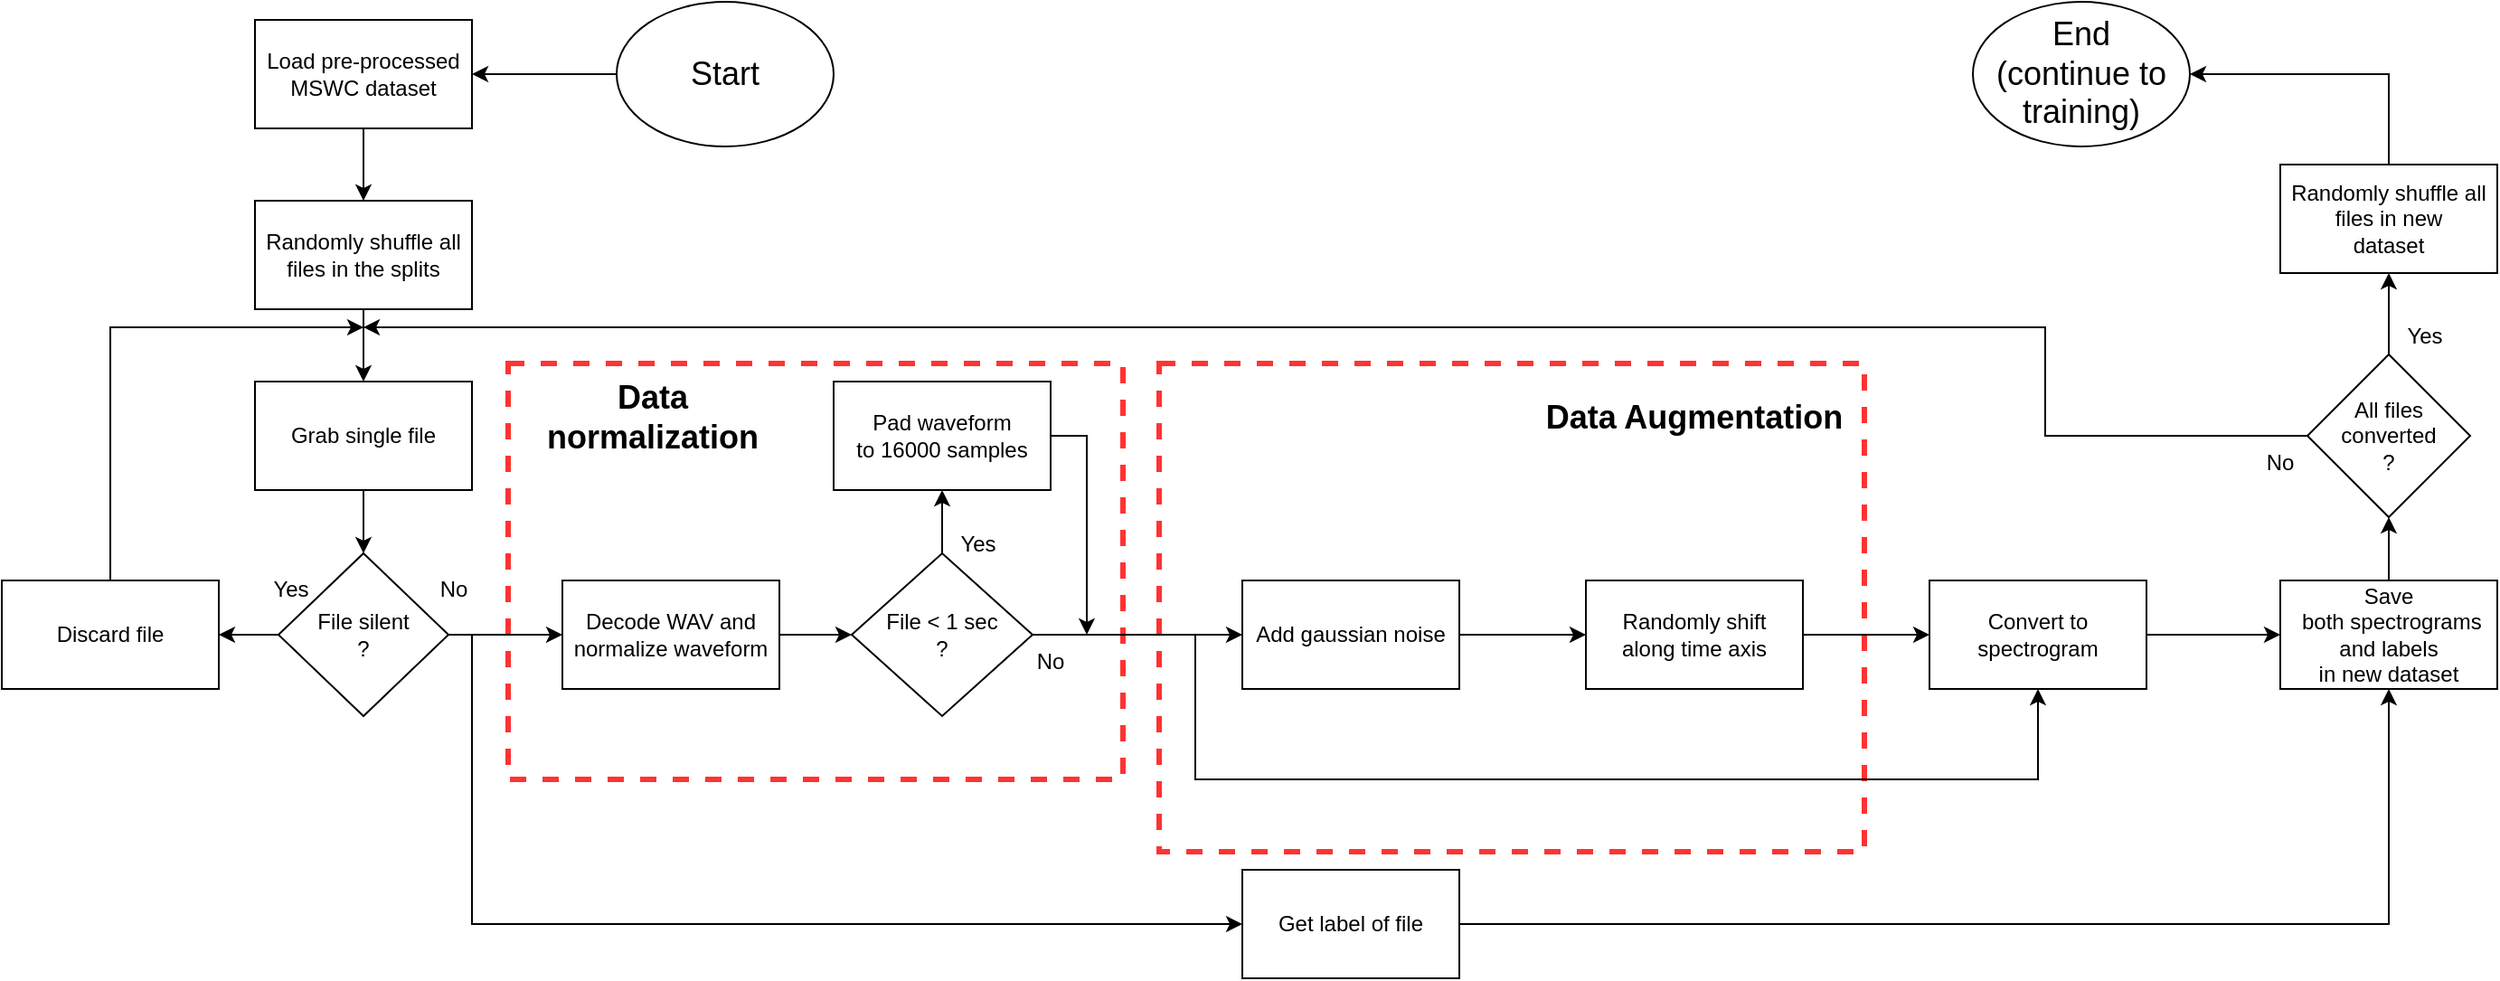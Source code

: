 <mxfile version="17.1.3" type="device"><diagram id="jYU8Hbn4fmucTvzSGx0r" name="Page-1"><mxGraphModel dx="942" dy="525" grid="1" gridSize="10" guides="1" tooltips="1" connect="1" arrows="1" fold="1" page="1" pageScale="1" pageWidth="827" pageHeight="1169" math="0" shadow="0"><root><mxCell id="0"/><mxCell id="1" parent="0"/><mxCell id="b4wmOMuqg0IVzqpUs_Df-9" value="" style="rounded=0;whiteSpace=wrap;html=1;fillColor=none;dashed=1;strokeWidth=3;strokeColor=#FF3333;" vertex="1" parent="1"><mxGeometry x="610" y="310" width="340" height="230" as="geometry"/></mxCell><mxCell id="LvpfUIU0UVkF2e5gossA-6" value="" style="rounded=0;whiteSpace=wrap;html=1;fillColor=none;dashed=1;strokeWidth=3;strokeColor=#FF3333;" parent="1" vertex="1"><mxGeometry x="970" y="310" width="390" height="270" as="geometry"/></mxCell><mxCell id="LvpfUIU0UVkF2e5gossA-15" style="edgeStyle=orthogonalEdgeStyle;rounded=0;orthogonalLoop=1;jettySize=auto;html=1;exitX=1;exitY=0.5;exitDx=0;exitDy=0;entryX=0;entryY=0.5;entryDx=0;entryDy=0;" parent="1" source="LvpfUIU0UVkF2e5gossA-42" target="LvpfUIU0UVkF2e5gossA-5" edge="1"><mxGeometry relative="1" as="geometry"><mxPoint x="946" y="460" as="sourcePoint"/></mxGeometry></mxCell><mxCell id="LvpfUIU0UVkF2e5gossA-16" style="edgeStyle=orthogonalEdgeStyle;rounded=0;orthogonalLoop=1;jettySize=auto;html=1;exitX=1;exitY=0.5;exitDx=0;exitDy=0;entryX=0;entryY=0.5;entryDx=0;entryDy=0;" parent="1" source="LvpfUIU0UVkF2e5gossA-5" target="LvpfUIU0UVkF2e5gossA-8" edge="1"><mxGeometry relative="1" as="geometry"/></mxCell><mxCell id="LvpfUIU0UVkF2e5gossA-5" value="&lt;span&gt;Add gaussian noise&lt;/span&gt;" style="rounded=0;whiteSpace=wrap;html=1;" parent="1" vertex="1"><mxGeometry x="1016" y="430" width="120" height="60" as="geometry"/></mxCell><mxCell id="eBz17IfDPU7Igj_iewP9-20" style="edgeStyle=orthogonalEdgeStyle;rounded=0;orthogonalLoop=1;jettySize=auto;html=1;exitX=1;exitY=0.5;exitDx=0;exitDy=0;entryX=0;entryY=0.5;entryDx=0;entryDy=0;" parent="1" source="LvpfUIU0UVkF2e5gossA-9" target="eBz17IfDPU7Igj_iewP9-23" edge="1"><mxGeometry relative="1" as="geometry"><mxPoint x="1580" y="460" as="targetPoint"/></mxGeometry></mxCell><mxCell id="LvpfUIU0UVkF2e5gossA-9" value="Convert to spectrogram" style="rounded=0;whiteSpace=wrap;html=1;" parent="1" vertex="1"><mxGeometry x="1396" y="430" width="120" height="60" as="geometry"/></mxCell><mxCell id="LvpfUIU0UVkF2e5gossA-17" style="edgeStyle=orthogonalEdgeStyle;rounded=0;orthogonalLoop=1;jettySize=auto;html=1;exitX=1;exitY=0.5;exitDx=0;exitDy=0;" parent="1" source="LvpfUIU0UVkF2e5gossA-8" target="LvpfUIU0UVkF2e5gossA-9" edge="1"><mxGeometry relative="1" as="geometry"/></mxCell><mxCell id="LvpfUIU0UVkF2e5gossA-8" value="Randomly shift &lt;br&gt;along time axis" style="rounded=0;whiteSpace=wrap;html=1;" parent="1" vertex="1"><mxGeometry x="1206" y="430" width="120" height="60" as="geometry"/></mxCell><mxCell id="eBz17IfDPU7Igj_iewP9-19" style="edgeStyle=orthogonalEdgeStyle;rounded=0;orthogonalLoop=1;jettySize=auto;html=1;exitX=1;exitY=0.5;exitDx=0;exitDy=0;entryX=0.5;entryY=1;entryDx=0;entryDy=0;" parent="1" source="LvpfUIU0UVkF2e5gossA-12" target="eBz17IfDPU7Igj_iewP9-23" edge="1"><mxGeometry relative="1" as="geometry"><mxPoint x="1650" y="560" as="targetPoint"/></mxGeometry></mxCell><mxCell id="LvpfUIU0UVkF2e5gossA-12" value="Get label of file" style="rounded=0;whiteSpace=wrap;html=1;strokeWidth=1;fillColor=none;" parent="1" vertex="1"><mxGeometry x="1016" y="590" width="120" height="60" as="geometry"/></mxCell><mxCell id="eBz17IfDPU7Igj_iewP9-14" style="edgeStyle=orthogonalEdgeStyle;rounded=0;orthogonalLoop=1;jettySize=auto;html=1;exitX=0.5;exitY=1;exitDx=0;exitDy=0;entryX=0.5;entryY=0;entryDx=0;entryDy=0;" parent="1" source="LvpfUIU0UVkF2e5gossA-37" target="eBz17IfDPU7Igj_iewP9-12" edge="1"><mxGeometry relative="1" as="geometry"/></mxCell><mxCell id="LvpfUIU0UVkF2e5gossA-37" value="Randomly shuffle all files in the splits" style="rounded=0;whiteSpace=wrap;html=1;strokeWidth=1;fillColor=none;" parent="1" vertex="1"><mxGeometry x="470" y="220" width="120" height="60" as="geometry"/></mxCell><mxCell id="LvpfUIU0UVkF2e5gossA-46" style="edgeStyle=orthogonalEdgeStyle;rounded=0;orthogonalLoop=1;jettySize=auto;html=1;exitX=1;exitY=0.5;exitDx=0;exitDy=0;" parent="1" source="LvpfUIU0UVkF2e5gossA-41" edge="1"><mxGeometry relative="1" as="geometry"><mxPoint x="930" y="460" as="targetPoint"/><Array as="points"><mxPoint x="930" y="350"/></Array></mxGeometry></mxCell><mxCell id="LvpfUIU0UVkF2e5gossA-41" value="Pad waveform&lt;br&gt;to 16000 samples" style="rounded=0;whiteSpace=wrap;html=1;" parent="1" vertex="1"><mxGeometry x="790" y="320" width="120" height="60" as="geometry"/></mxCell><mxCell id="LvpfUIU0UVkF2e5gossA-45" style="edgeStyle=orthogonalEdgeStyle;rounded=0;orthogonalLoop=1;jettySize=auto;html=1;exitX=0.5;exitY=0;exitDx=0;exitDy=0;entryX=0.5;entryY=1;entryDx=0;entryDy=0;" parent="1" source="LvpfUIU0UVkF2e5gossA-42" target="LvpfUIU0UVkF2e5gossA-41" edge="1"><mxGeometry relative="1" as="geometry"/></mxCell><mxCell id="LvpfUIU0UVkF2e5gossA-42" value="File &amp;lt; 1 sec&lt;br&gt;?" style="rhombus;whiteSpace=wrap;html=1;strokeWidth=1;fillColor=none;" parent="1" vertex="1"><mxGeometry x="800" y="415" width="100" height="90" as="geometry"/></mxCell><mxCell id="eBz17IfDPU7Igj_iewP9-4" style="edgeStyle=orthogonalEdgeStyle;rounded=0;orthogonalLoop=1;jettySize=auto;html=1;exitX=0;exitY=0.5;exitDx=0;exitDy=0;entryX=1;entryY=0.5;entryDx=0;entryDy=0;" parent="1" source="LvpfUIU0UVkF2e5gossA-52" target="LvpfUIU0UVkF2e5gossA-56" edge="1"><mxGeometry relative="1" as="geometry"/></mxCell><mxCell id="eBz17IfDPU7Igj_iewP9-17" style="edgeStyle=orthogonalEdgeStyle;rounded=0;orthogonalLoop=1;jettySize=auto;html=1;exitX=1;exitY=0.5;exitDx=0;exitDy=0;entryX=0;entryY=0.5;entryDx=0;entryDy=0;startArrow=none;" parent="1" source="b4wmOMuqg0IVzqpUs_Df-1" target="LvpfUIU0UVkF2e5gossA-42" edge="1"><mxGeometry relative="1" as="geometry"><mxPoint x="750" y="460" as="sourcePoint"/></mxGeometry></mxCell><mxCell id="eBz17IfDPU7Igj_iewP9-18" style="edgeStyle=orthogonalEdgeStyle;rounded=0;orthogonalLoop=1;jettySize=auto;html=1;entryX=0;entryY=0.5;entryDx=0;entryDy=0;exitX=1;exitY=0.5;exitDx=0;exitDy=0;" parent="1" source="LvpfUIU0UVkF2e5gossA-52" target="LvpfUIU0UVkF2e5gossA-12" edge="1"><mxGeometry relative="1" as="geometry"><Array as="points"><mxPoint x="590" y="460"/><mxPoint x="590" y="620"/></Array><mxPoint x="600" y="480" as="sourcePoint"/></mxGeometry></mxCell><mxCell id="LvpfUIU0UVkF2e5gossA-52" value="File silent&lt;br&gt;?" style="rhombus;whiteSpace=wrap;html=1;strokeWidth=1;fillColor=none;" parent="1" vertex="1"><mxGeometry x="483" y="415" width="94" height="90" as="geometry"/></mxCell><mxCell id="eBz17IfDPU7Igj_iewP9-15" style="edgeStyle=orthogonalEdgeStyle;rounded=0;orthogonalLoop=1;jettySize=auto;html=1;exitX=0.5;exitY=0;exitDx=0;exitDy=0;" parent="1" source="LvpfUIU0UVkF2e5gossA-56" edge="1"><mxGeometry relative="1" as="geometry"><mxPoint x="530" y="290" as="targetPoint"/><Array as="points"><mxPoint x="390" y="290"/></Array></mxGeometry></mxCell><mxCell id="LvpfUIU0UVkF2e5gossA-56" value="Discard file" style="rounded=0;whiteSpace=wrap;html=1;strokeWidth=1;fillColor=none;" parent="1" vertex="1"><mxGeometry x="330" y="430" width="120" height="60" as="geometry"/></mxCell><mxCell id="LvpfUIU0UVkF2e5gossA-58" value="Yes" style="text;html=1;strokeColor=none;fillColor=none;align=center;verticalAlign=middle;whiteSpace=wrap;rounded=0;" parent="1" vertex="1"><mxGeometry x="460" y="420" width="60" height="30" as="geometry"/></mxCell><mxCell id="LvpfUIU0UVkF2e5gossA-59" value="Yes" style="text;html=1;strokeColor=none;fillColor=none;align=center;verticalAlign=middle;whiteSpace=wrap;rounded=0;" parent="1" vertex="1"><mxGeometry x="840" y="395" width="60" height="30" as="geometry"/></mxCell><mxCell id="b4wmOMuqg0IVzqpUs_Df-3" style="edgeStyle=orthogonalEdgeStyle;rounded=0;orthogonalLoop=1;jettySize=auto;html=1;entryX=0;entryY=0.5;entryDx=0;entryDy=0;exitX=1;exitY=0.5;exitDx=0;exitDy=0;" edge="1" parent="1" source="LvpfUIU0UVkF2e5gossA-52" target="b4wmOMuqg0IVzqpUs_Df-1"><mxGeometry relative="1" as="geometry"><mxPoint x="580" y="490" as="sourcePoint"/><Array as="points"/></mxGeometry></mxCell><mxCell id="LvpfUIU0UVkF2e5gossA-61" value="No" style="text;html=1;strokeColor=none;fillColor=none;align=center;verticalAlign=middle;whiteSpace=wrap;rounded=0;" parent="1" vertex="1"><mxGeometry x="550" y="420" width="60" height="30" as="geometry"/></mxCell><mxCell id="LvpfUIU0UVkF2e5gossA-62" value="No" style="text;html=1;strokeColor=none;fillColor=none;align=center;verticalAlign=middle;whiteSpace=wrap;rounded=0;" parent="1" vertex="1"><mxGeometry x="880" y="460" width="60" height="30" as="geometry"/></mxCell><mxCell id="LvpfUIU0UVkF2e5gossA-63" value="Data Augmentation" style="text;html=1;strokeColor=none;fillColor=none;align=center;verticalAlign=middle;whiteSpace=wrap;rounded=0;fontSize=18;fontStyle=1" parent="1" vertex="1"><mxGeometry x="1156" y="320" width="220" height="40" as="geometry"/></mxCell><mxCell id="eBz17IfDPU7Igj_iewP9-6" style="edgeStyle=orthogonalEdgeStyle;rounded=0;orthogonalLoop=1;jettySize=auto;html=1;exitX=0;exitY=0.5;exitDx=0;exitDy=0;entryX=1;entryY=0.5;entryDx=0;entryDy=0;" parent="1" source="LvpfUIU0UVkF2e5gossA-67" target="eBz17IfDPU7Igj_iewP9-5" edge="1"><mxGeometry relative="1" as="geometry"/></mxCell><mxCell id="LvpfUIU0UVkF2e5gossA-67" value="Start" style="ellipse;whiteSpace=wrap;html=1;fontSize=18;strokeWidth=1;fillColor=none;" parent="1" vertex="1"><mxGeometry x="670" y="110" width="120" height="80" as="geometry"/></mxCell><mxCell id="eBz17IfDPU7Igj_iewP9-11" style="edgeStyle=orthogonalEdgeStyle;rounded=0;orthogonalLoop=1;jettySize=auto;html=1;exitX=0.5;exitY=1;exitDx=0;exitDy=0;entryX=0.5;entryY=0;entryDx=0;entryDy=0;" parent="1" source="eBz17IfDPU7Igj_iewP9-5" target="LvpfUIU0UVkF2e5gossA-37" edge="1"><mxGeometry relative="1" as="geometry"><mxPoint x="530" y="210" as="targetPoint"/></mxGeometry></mxCell><mxCell id="eBz17IfDPU7Igj_iewP9-5" value="Load pre-processed&lt;br&gt;MSWC dataset" style="rounded=0;whiteSpace=wrap;html=1;strokeWidth=1;fillColor=none;" parent="1" vertex="1"><mxGeometry x="470" y="120" width="120" height="60" as="geometry"/></mxCell><mxCell id="eBz17IfDPU7Igj_iewP9-16" style="edgeStyle=orthogonalEdgeStyle;rounded=0;orthogonalLoop=1;jettySize=auto;html=1;exitX=0.5;exitY=1;exitDx=0;exitDy=0;entryX=0.5;entryY=0;entryDx=0;entryDy=0;" parent="1" source="eBz17IfDPU7Igj_iewP9-12" target="LvpfUIU0UVkF2e5gossA-52" edge="1"><mxGeometry relative="1" as="geometry"/></mxCell><mxCell id="eBz17IfDPU7Igj_iewP9-12" value="Grab single file" style="rounded=0;whiteSpace=wrap;html=1;strokeWidth=1;fillColor=none;" parent="1" vertex="1"><mxGeometry x="470" y="320" width="120" height="60" as="geometry"/></mxCell><mxCell id="eBz17IfDPU7Igj_iewP9-13" style="edgeStyle=orthogonalEdgeStyle;rounded=0;orthogonalLoop=1;jettySize=auto;html=1;exitX=0.5;exitY=1;exitDx=0;exitDy=0;" parent="1" source="LvpfUIU0UVkF2e5gossA-61" target="LvpfUIU0UVkF2e5gossA-61" edge="1"><mxGeometry relative="1" as="geometry"/></mxCell><mxCell id="eBz17IfDPU7Igj_iewP9-22" style="edgeStyle=orthogonalEdgeStyle;rounded=0;orthogonalLoop=1;jettySize=auto;html=1;exitX=0;exitY=0.5;exitDx=0;exitDy=0;" parent="1" source="eBz17IfDPU7Igj_iewP9-24" edge="1"><mxGeometry relative="1" as="geometry"><mxPoint x="530" y="290" as="targetPoint"/><mxPoint x="1510" y="280" as="sourcePoint"/><Array as="points"><mxPoint x="1460" y="350"/><mxPoint x="1460" y="290"/></Array></mxGeometry></mxCell><mxCell id="eBz17IfDPU7Igj_iewP9-25" style="edgeStyle=orthogonalEdgeStyle;rounded=0;orthogonalLoop=1;jettySize=auto;html=1;exitX=0.5;exitY=0;exitDx=0;exitDy=0;entryX=0.5;entryY=1;entryDx=0;entryDy=0;" parent="1" source="eBz17IfDPU7Igj_iewP9-23" target="eBz17IfDPU7Igj_iewP9-24" edge="1"><mxGeometry relative="1" as="geometry"/></mxCell><mxCell id="eBz17IfDPU7Igj_iewP9-23" value="&lt;span&gt;Save&lt;/span&gt;&lt;br&gt;&lt;span&gt;&amp;nbsp;both spectrograms&lt;/span&gt;&lt;br&gt;&lt;span&gt;and labels&lt;/span&gt;&lt;br&gt;&lt;span&gt;in new dataset&lt;/span&gt;" style="rounded=0;whiteSpace=wrap;html=1;" parent="1" vertex="1"><mxGeometry x="1590" y="430" width="120" height="60" as="geometry"/></mxCell><mxCell id="b4wmOMuqg0IVzqpUs_Df-6" style="edgeStyle=orthogonalEdgeStyle;rounded=0;orthogonalLoop=1;jettySize=auto;html=1;exitX=0.5;exitY=0;exitDx=0;exitDy=0;entryX=0.5;entryY=1;entryDx=0;entryDy=0;" edge="1" parent="1" source="eBz17IfDPU7Igj_iewP9-24" target="b4wmOMuqg0IVzqpUs_Df-5"><mxGeometry relative="1" as="geometry"/></mxCell><mxCell id="eBz17IfDPU7Igj_iewP9-24" value="All files&lt;br&gt;converted&lt;br&gt;?" style="rhombus;whiteSpace=wrap;html=1;" parent="1" vertex="1"><mxGeometry x="1605" y="305" width="90" height="90" as="geometry"/></mxCell><mxCell id="eBz17IfDPU7Igj_iewP9-27" value="End&lt;br&gt;(continue to&lt;br&gt;training)" style="ellipse;whiteSpace=wrap;html=1;fontSize=18;strokeWidth=1;fillColor=none;" parent="1" vertex="1"><mxGeometry x="1420" y="110" width="120" height="80" as="geometry"/></mxCell><mxCell id="eBz17IfDPU7Igj_iewP9-29" value="No" style="text;html=1;strokeColor=none;fillColor=none;align=center;verticalAlign=middle;whiteSpace=wrap;rounded=0;" parent="1" vertex="1"><mxGeometry x="1560" y="350" width="60" height="30" as="geometry"/></mxCell><mxCell id="eBz17IfDPU7Igj_iewP9-30" value="Yes" style="text;html=1;strokeColor=none;fillColor=none;align=center;verticalAlign=middle;whiteSpace=wrap;rounded=0;" parent="1" vertex="1"><mxGeometry x="1640" y="280" width="60" height="30" as="geometry"/></mxCell><mxCell id="b4wmOMuqg0IVzqpUs_Df-4" style="edgeStyle=orthogonalEdgeStyle;rounded=0;orthogonalLoop=1;jettySize=auto;html=1;exitX=1;exitY=0.5;exitDx=0;exitDy=0;entryX=0.5;entryY=1;entryDx=0;entryDy=0;" edge="1" parent="1" source="LvpfUIU0UVkF2e5gossA-42" target="LvpfUIU0UVkF2e5gossA-9"><mxGeometry relative="1" as="geometry"><mxPoint x="1440.345" y="540" as="targetPoint"/><Array as="points"><mxPoint x="990" y="460"/><mxPoint x="990" y="540"/><mxPoint x="1456" y="540"/></Array></mxGeometry></mxCell><mxCell id="b4wmOMuqg0IVzqpUs_Df-1" value="Decode WAV and normalize waveform" style="rounded=0;whiteSpace=wrap;html=1;" vertex="1" parent="1"><mxGeometry x="640" y="430" width="120" height="60" as="geometry"/></mxCell><mxCell id="b4wmOMuqg0IVzqpUs_Df-7" style="edgeStyle=orthogonalEdgeStyle;rounded=0;orthogonalLoop=1;jettySize=auto;html=1;exitX=0.5;exitY=0;exitDx=0;exitDy=0;entryX=1;entryY=0.5;entryDx=0;entryDy=0;" edge="1" parent="1" source="b4wmOMuqg0IVzqpUs_Df-5" target="eBz17IfDPU7Igj_iewP9-27"><mxGeometry relative="1" as="geometry"/></mxCell><mxCell id="b4wmOMuqg0IVzqpUs_Df-5" value="&lt;span&gt;Randomly shuffle all files in new&lt;br&gt;dataset&lt;br&gt;&lt;/span&gt;" style="rounded=0;whiteSpace=wrap;html=1;" vertex="1" parent="1"><mxGeometry x="1590" y="200" width="120" height="60" as="geometry"/></mxCell><mxCell id="b4wmOMuqg0IVzqpUs_Df-10" value="Data&lt;br&gt;normalization" style="text;html=1;strokeColor=none;fillColor=none;align=center;verticalAlign=middle;whiteSpace=wrap;rounded=0;fontSize=18;fontStyle=1" vertex="1" parent="1"><mxGeometry x="580" y="320" width="220" height="40" as="geometry"/></mxCell></root></mxGraphModel></diagram></mxfile>